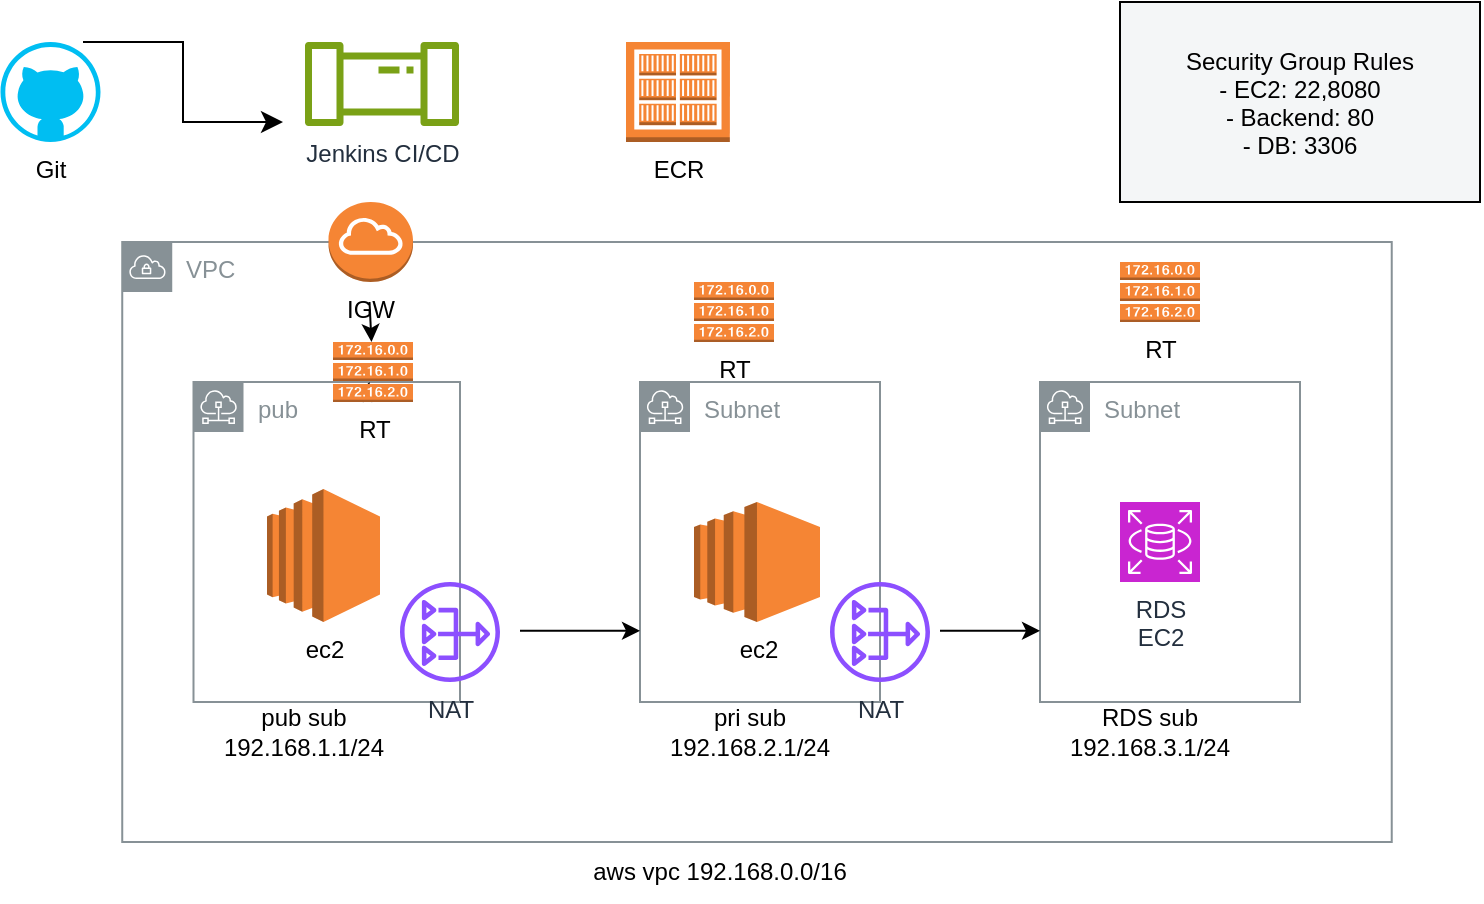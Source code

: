 <mxfile version="26.0.15">
  <diagram name="Page-1" id="Xi-BZhb9LeK9VdKc3ljJ">
    <mxGraphModel dx="1477" dy="637" grid="1" gridSize="10" guides="1" tooltips="1" connect="1" arrows="1" fold="1" page="1" pageScale="1" pageWidth="850" pageHeight="1100" math="0" shadow="0">
      <root>
        <mxCell id="0" />
        <mxCell id="1" parent="0" />
        <mxCell id="LOgF8pGOpkO5d58ZwFKn-1" value="VPC" style="sketch=0;outlineConnect=0;gradientColor=none;html=1;whiteSpace=wrap;fontSize=12;fontStyle=0;shape=mxgraph.aws4.group;grIcon=mxgraph.aws4.group_vpc;strokeColor=#879196;fillColor=none;verticalAlign=top;align=left;spacingLeft=30;fontColor=#879196;dashed=0;" parent="1" vertex="1">
          <mxGeometry x="116.12" y="220" width="634.75" height="300" as="geometry" />
        </mxCell>
        <mxCell id="LOgF8pGOpkO5d58ZwFKn-3" value="Subnet" style="sketch=0;outlineConnect=0;gradientColor=none;html=1;whiteSpace=wrap;fontSize=12;fontStyle=0;shape=mxgraph.aws4.group;grIcon=mxgraph.aws4.group_subnet;strokeColor=#879196;fillColor=none;verticalAlign=top;align=left;spacingLeft=30;fontColor=#879196;dashed=0;" parent="1" vertex="1">
          <mxGeometry x="375" y="290" width="120" height="160" as="geometry" />
        </mxCell>
        <mxCell id="LOgF8pGOpkO5d58ZwFKn-4" value="Subnet" style="sketch=0;outlineConnect=0;gradientColor=none;html=1;whiteSpace=wrap;fontSize=12;fontStyle=0;shape=mxgraph.aws4.group;grIcon=mxgraph.aws4.group_subnet;strokeColor=#879196;fillColor=none;verticalAlign=top;align=left;spacingLeft=30;fontColor=#879196;dashed=0;" parent="1" vertex="1">
          <mxGeometry x="575" y="290" width="130" height="160" as="geometry" />
        </mxCell>
        <mxCell id="LOgF8pGOpkO5d58ZwFKn-5" value="pub&amp;nbsp;" style="sketch=0;outlineConnect=0;gradientColor=none;html=1;whiteSpace=wrap;fontSize=12;fontStyle=0;shape=mxgraph.aws4.group;grIcon=mxgraph.aws4.group_subnet;strokeColor=#879196;fillColor=none;verticalAlign=top;align=left;spacingLeft=30;fontColor=#879196;dashed=0;" parent="1" vertex="1">
          <mxGeometry x="151.75" y="290" width="133.25" height="160" as="geometry" />
        </mxCell>
        <mxCell id="LOgF8pGOpkO5d58ZwFKn-7" value="ec2&lt;div&gt;&lt;br&gt;&lt;/div&gt;" style="outlineConnect=0;dashed=0;verticalLabelPosition=bottom;verticalAlign=top;align=center;html=1;shape=mxgraph.aws3.ec2;fillColor=#F58534;gradientColor=none;" parent="1" vertex="1">
          <mxGeometry x="188.5" y="343.5" width="56.5" height="66.5" as="geometry" />
        </mxCell>
        <mxCell id="LOgF8pGOpkO5d58ZwFKn-8" value="ec2&lt;div&gt;&lt;br&gt;&lt;/div&gt;" style="outlineConnect=0;dashed=0;verticalLabelPosition=bottom;verticalAlign=top;align=center;html=1;shape=mxgraph.aws3.ec2;fillColor=#F58534;gradientColor=none;" parent="1" vertex="1">
          <mxGeometry x="402" y="350" width="63" height="60" as="geometry" />
        </mxCell>
        <mxCell id="LOgF8pGOpkO5d58ZwFKn-20" value="aws vpc 192.168.0.0/16" style="text;html=1;align=center;verticalAlign=middle;whiteSpace=wrap;rounded=0;" parent="1" vertex="1">
          <mxGeometry x="350" y="520" width="130" height="30" as="geometry" />
        </mxCell>
        <mxCell id="LOgF8pGOpkO5d58ZwFKn-22" value="pub sub 192.168.1.1/24" style="text;html=1;align=center;verticalAlign=middle;whiteSpace=wrap;rounded=0;" parent="1" vertex="1">
          <mxGeometry x="151.5" y="450" width="110" height="30" as="geometry" />
        </mxCell>
        <mxCell id="LOgF8pGOpkO5d58ZwFKn-23" value="pri sub 192.168.2.1/24" style="text;html=1;align=center;verticalAlign=middle;whiteSpace=wrap;rounded=0;" parent="1" vertex="1">
          <mxGeometry x="375" y="450" width="110" height="30" as="geometry" />
        </mxCell>
        <mxCell id="LOgF8pGOpkO5d58ZwFKn-25" value="RDS sub 192.168.3.1/24" style="text;html=1;align=center;verticalAlign=middle;whiteSpace=wrap;rounded=0;" parent="1" vertex="1">
          <mxGeometry x="575" y="450" width="110" height="30" as="geometry" />
        </mxCell>
        <mxCell id="LOgF8pGOpkO5d58ZwFKn-28" value="RDS&lt;div&gt;EC2&lt;/div&gt;" style="sketch=0;points=[[0,0,0],[0.25,0,0],[0.5,0,0],[0.75,0,0],[1,0,0],[0,1,0],[0.25,1,0],[0.5,1,0],[0.75,1,0],[1,1,0],[0,0.25,0],[0,0.5,0],[0,0.75,0],[1,0.25,0],[1,0.5,0],[1,0.75,0]];outlineConnect=0;fontColor=#232F3E;fillColor=#C925D1;strokeColor=#ffffff;dashed=0;verticalLabelPosition=bottom;verticalAlign=top;align=center;html=1;fontSize=12;fontStyle=0;aspect=fixed;shape=mxgraph.aws4.resourceIcon;resIcon=mxgraph.aws4.rds;" parent="1" vertex="1">
          <mxGeometry x="615" y="350" width="40" height="40" as="geometry" />
        </mxCell>
        <mxCell id="LOgF8pGOpkO5d58ZwFKn-31" value="IGW" style="outlineConnect=0;dashed=0;verticalLabelPosition=bottom;verticalAlign=top;align=center;html=1;shape=mxgraph.aws3.internet_gateway;fillColor=#F58534;gradientColor=none;" parent="1" vertex="1">
          <mxGeometry x="219.25" y="200" width="42.25" height="40" as="geometry" />
        </mxCell>
        <mxCell id="LOgF8pGOpkO5d58ZwFKn-33" value="NAT" style="sketch=0;outlineConnect=0;fontColor=#232F3E;gradientColor=none;fillColor=#8C4FFF;strokeColor=none;dashed=0;verticalLabelPosition=bottom;verticalAlign=top;align=center;html=1;fontSize=12;fontStyle=0;aspect=fixed;pointerEvents=1;shape=mxgraph.aws4.nat_gateway;" parent="1" vertex="1">
          <mxGeometry x="255" y="390" width="50" height="50" as="geometry" />
        </mxCell>
        <mxCell id="LOgF8pGOpkO5d58ZwFKn-34" value="&lt;span style=&quot;color: rgba(0, 0, 0, 0); font-family: monospace; font-size: 0px; text-align: start; background-color: rgb(251, 251, 251);&quot;&gt;%3CmxGraphModel%3E%3Croot%3E%3CmxCell%20id%3D%220%22%2F%3E%3CmxCell%20id%3D%221%22%20parent%3D%220%22%2F%3E%3CmxCell%20id%3D%222%22%20value%3D%22%22%20style%3D%22endArrow%3Dclassic%3Bhtml%3D1%3Brounded%3D0%3B%22%20edge%3D%221%22%20parent%3D%221%22%3E%3CmxGeometry%20width%3D%2250%22%20height%3D%2250%22%20relative%3D%221%22%20as%3D%22geometry%22%3E%3CmxPoint%20x%3D%22315%22%20y%3D%22414.38%22%20as%3D%22sourcePoint%22%2F%3E%3CmxPoint%20x%3D%22375%22%20y%3D%22414.38%22%20as%3D%22targetPoint%22%2F%3E%3C%2FmxGeometry%3E%3C%2FmxCell%3E%3C%2Froot%3E%3C%2FmxGraphModel%3E&lt;/span&gt;" style="endArrow=classic;html=1;rounded=0;" parent="1" edge="1">
          <mxGeometry width="50" height="50" relative="1" as="geometry">
            <mxPoint x="315" y="414.38" as="sourcePoint" />
            <mxPoint x="375" y="414.38" as="targetPoint" />
          </mxGeometry>
        </mxCell>
        <mxCell id="LOgF8pGOpkO5d58ZwFKn-38" value="" style="edgeStyle=none;orthogonalLoop=1;jettySize=auto;html=1;rounded=0;" parent="1" source="LOgF8pGOpkO5d58ZwFKn-41" edge="1">
          <mxGeometry width="100" relative="1" as="geometry">
            <mxPoint x="239.75" y="250" as="sourcePoint" />
            <mxPoint x="239.75" y="290" as="targetPoint" />
            <Array as="points" />
          </mxGeometry>
        </mxCell>
        <mxCell id="LOgF8pGOpkO5d58ZwFKn-39" value="RT" style="outlineConnect=0;dashed=0;verticalLabelPosition=bottom;verticalAlign=top;align=center;html=1;shape=mxgraph.aws3.route_table;fillColor=#F58536;gradientColor=none;" parent="1" vertex="1">
          <mxGeometry x="402" y="240" width="40" height="30" as="geometry" />
        </mxCell>
        <mxCell id="LOgF8pGOpkO5d58ZwFKn-40" value="RT" style="outlineConnect=0;dashed=0;verticalLabelPosition=bottom;verticalAlign=top;align=center;html=1;shape=mxgraph.aws3.route_table;fillColor=#F58536;gradientColor=none;" parent="1" vertex="1">
          <mxGeometry x="615" y="230" width="40" height="30" as="geometry" />
        </mxCell>
        <mxCell id="LOgF8pGOpkO5d58ZwFKn-42" value="" style="edgeStyle=none;orthogonalLoop=1;jettySize=auto;html=1;rounded=0;" parent="1" target="LOgF8pGOpkO5d58ZwFKn-41" edge="1">
          <mxGeometry width="100" relative="1" as="geometry">
            <mxPoint x="239.75" y="250" as="sourcePoint" />
            <mxPoint x="239.75" y="290" as="targetPoint" />
            <Array as="points" />
          </mxGeometry>
        </mxCell>
        <mxCell id="LOgF8pGOpkO5d58ZwFKn-41" value="RT" style="outlineConnect=0;dashed=0;verticalLabelPosition=bottom;verticalAlign=top;align=center;html=1;shape=mxgraph.aws3.route_table;fillColor=#F58536;gradientColor=none;" parent="1" vertex="1">
          <mxGeometry x="221.5" y="270" width="40" height="30" as="geometry" />
        </mxCell>
        <mxCell id="LOgF8pGOpkO5d58ZwFKn-43" style="edgeStyle=none;rounded=0;orthogonalLoop=1;jettySize=auto;html=1;exitX=0.5;exitY=1;exitDx=0;exitDy=0;exitPerimeter=0;" parent="1" source="LOgF8pGOpkO5d58ZwFKn-40" target="LOgF8pGOpkO5d58ZwFKn-40" edge="1">
          <mxGeometry relative="1" as="geometry" />
        </mxCell>
        <mxCell id="LOgF8pGOpkO5d58ZwFKn-44" style="edgeStyle=none;rounded=0;orthogonalLoop=1;jettySize=auto;html=1;exitX=0.5;exitY=1;exitDx=0;exitDy=0;exitPerimeter=0;" parent="1" source="LOgF8pGOpkO5d58ZwFKn-40" target="LOgF8pGOpkO5d58ZwFKn-40" edge="1">
          <mxGeometry relative="1" as="geometry" />
        </mxCell>
        <mxCell id="LOgF8pGOpkO5d58ZwFKn-45" value="Git&lt;div&gt;&lt;br&gt;&lt;/div&gt;" style="verticalLabelPosition=bottom;html=1;verticalAlign=top;align=center;strokeColor=none;fillColor=#00BEF2;shape=mxgraph.azure.github_code;pointerEvents=1;" parent="1" vertex="1">
          <mxGeometry x="55.25" y="120" width="50" height="50" as="geometry" />
        </mxCell>
        <mxCell id="LOgF8pGOpkO5d58ZwFKn-50" value="" style="edgeStyle=segmentEdgeStyle;endArrow=classic;html=1;curved=0;rounded=0;endSize=8;startSize=8;sourcePerimeterSpacing=0;targetPerimeterSpacing=0;" parent="1" edge="1">
          <mxGeometry width="100" relative="1" as="geometry">
            <mxPoint x="96.5" y="120" as="sourcePoint" />
            <mxPoint x="196.5" y="160" as="targetPoint" />
            <Array as="points">
              <mxPoint x="146.5" y="160" />
            </Array>
          </mxGeometry>
        </mxCell>
        <mxCell id="LOgF8pGOpkO5d58ZwFKn-51" value="Security Group Rules&#xa;- EC2: 22,8080&#xa;- Backend: 80&#xa;- DB: 3306" style="shape=rectangle;fillColor=#F4F6F7;" parent="1" vertex="1">
          <mxGeometry x="615" y="100" width="180" height="100" as="geometry" />
        </mxCell>
        <mxCell id="LOgF8pGOpkO5d58ZwFKn-52" value="Jenkins CI/CD" style="sketch=0;outlineConnect=0;fontColor=#232F3E;gradientColor=none;fillColor=#7AA116;strokeColor=none;dashed=0;verticalLabelPosition=bottom;verticalAlign=top;align=center;html=1;fontSize=12;fontStyle=0;aspect=fixed;pointerEvents=1;shape=mxgraph.aws4.iot_analytics_pipeline;" parent="1" vertex="1">
          <mxGeometry x="207" y="120" width="78" height="42" as="geometry" />
        </mxCell>
        <mxCell id="LOgF8pGOpkO5d58ZwFKn-53" value="ECR" style="outlineConnect=0;dashed=0;verticalLabelPosition=bottom;verticalAlign=top;align=center;html=1;shape=mxgraph.aws3.ecr_registry;fillColor=#F58534;gradientColor=none;" parent="1" vertex="1">
          <mxGeometry x="368" y="120" width="52" height="50" as="geometry" />
        </mxCell>
        <mxCell id="LOgF8pGOpkO5d58ZwFKn-54" value="NAT" style="sketch=0;outlineConnect=0;fontColor=#232F3E;gradientColor=none;fillColor=#8C4FFF;strokeColor=none;dashed=0;verticalLabelPosition=bottom;verticalAlign=top;align=center;html=1;fontSize=12;fontStyle=0;aspect=fixed;pointerEvents=1;shape=mxgraph.aws4.nat_gateway;" parent="1" vertex="1">
          <mxGeometry x="470" y="390" width="50" height="50" as="geometry" />
        </mxCell>
        <mxCell id="LOgF8pGOpkO5d58ZwFKn-62" value="" style="endArrow=classic;html=1;rounded=0;" parent="1" edge="1">
          <mxGeometry width="50" height="50" relative="1" as="geometry">
            <mxPoint x="525" y="414.38" as="sourcePoint" />
            <mxPoint x="575" y="414.38" as="targetPoint" />
          </mxGeometry>
        </mxCell>
      </root>
    </mxGraphModel>
  </diagram>
</mxfile>
